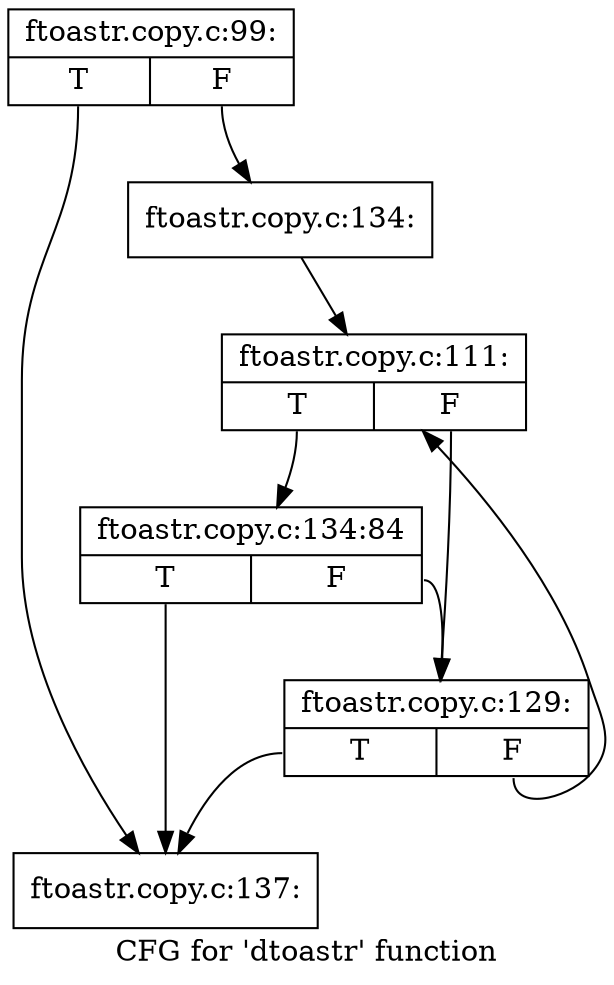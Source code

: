 digraph "CFG for 'dtoastr' function" {
	label="CFG for 'dtoastr' function";

	Node0xd2da9f0 [shape=record,label="{ftoastr.copy.c:99:|{<s0>T|<s1>F}}"];
	Node0xd2da9f0:s0 -> Node0xd376430;
	Node0xd2da9f0:s1 -> Node0xd4142e0;
	Node0xd4142e0 [shape=record,label="{ftoastr.copy.c:134:}"];
	Node0xd4142e0 -> Node0xd374d50;
	Node0xd374d50 [shape=record,label="{ftoastr.copy.c:111:|{<s0>T|<s1>F}}"];
	Node0xd374d50:s0 -> Node0xd375350;
	Node0xd374d50:s1 -> Node0xd366480;
	Node0xd375350 [shape=record,label="{ftoastr.copy.c:134:84|{<s0>T|<s1>F}}"];
	Node0xd375350:s0 -> Node0xd376430;
	Node0xd375350:s1 -> Node0xd366480;
	Node0xd366480 [shape=record,label="{ftoastr.copy.c:129:|{<s0>T|<s1>F}}"];
	Node0xd366480:s0 -> Node0xd376430;
	Node0xd366480:s1 -> Node0xd374d50;
	Node0xd376430 [shape=record,label="{ftoastr.copy.c:137:}"];
}
